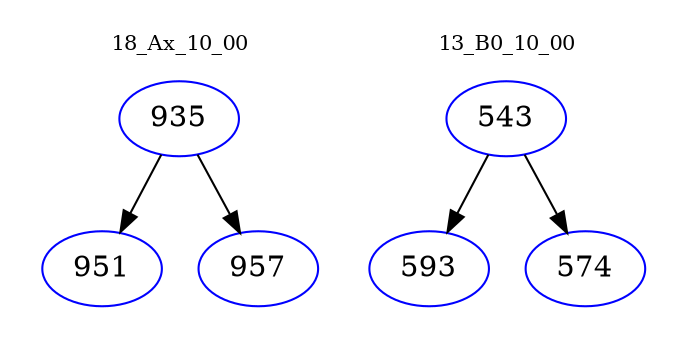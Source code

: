 digraph{
subgraph cluster_0 {
color = white
label = "18_Ax_10_00";
fontsize=10;
T0_935 [label="935", color="blue"]
T0_935 -> T0_951 [color="black"]
T0_951 [label="951", color="blue"]
T0_935 -> T0_957 [color="black"]
T0_957 [label="957", color="blue"]
}
subgraph cluster_1 {
color = white
label = "13_B0_10_00";
fontsize=10;
T1_543 [label="543", color="blue"]
T1_543 -> T1_593 [color="black"]
T1_593 [label="593", color="blue"]
T1_543 -> T1_574 [color="black"]
T1_574 [label="574", color="blue"]
}
}
